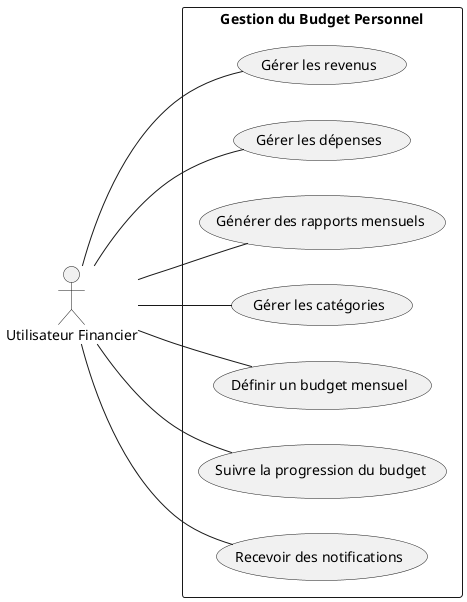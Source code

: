 @startuml
left to right direction

actor "Utilisateur Financier" as utilisateur

rectangle "Gestion du Budget Personnel" {
    utilisateur -- (Gérer les revenus)
    utilisateur -- (Gérer les dépenses)
    
    utilisateur -- (Générer des rapports mensuels)
    
    utilisateur -- (Gérer les catégories)
    
    utilisateur -- (Définir un budget mensuel)
    utilisateur -- (Suivre la progression du budget)
    
    utilisateur -- (Recevoir des notifications)
    
}
@enduml
